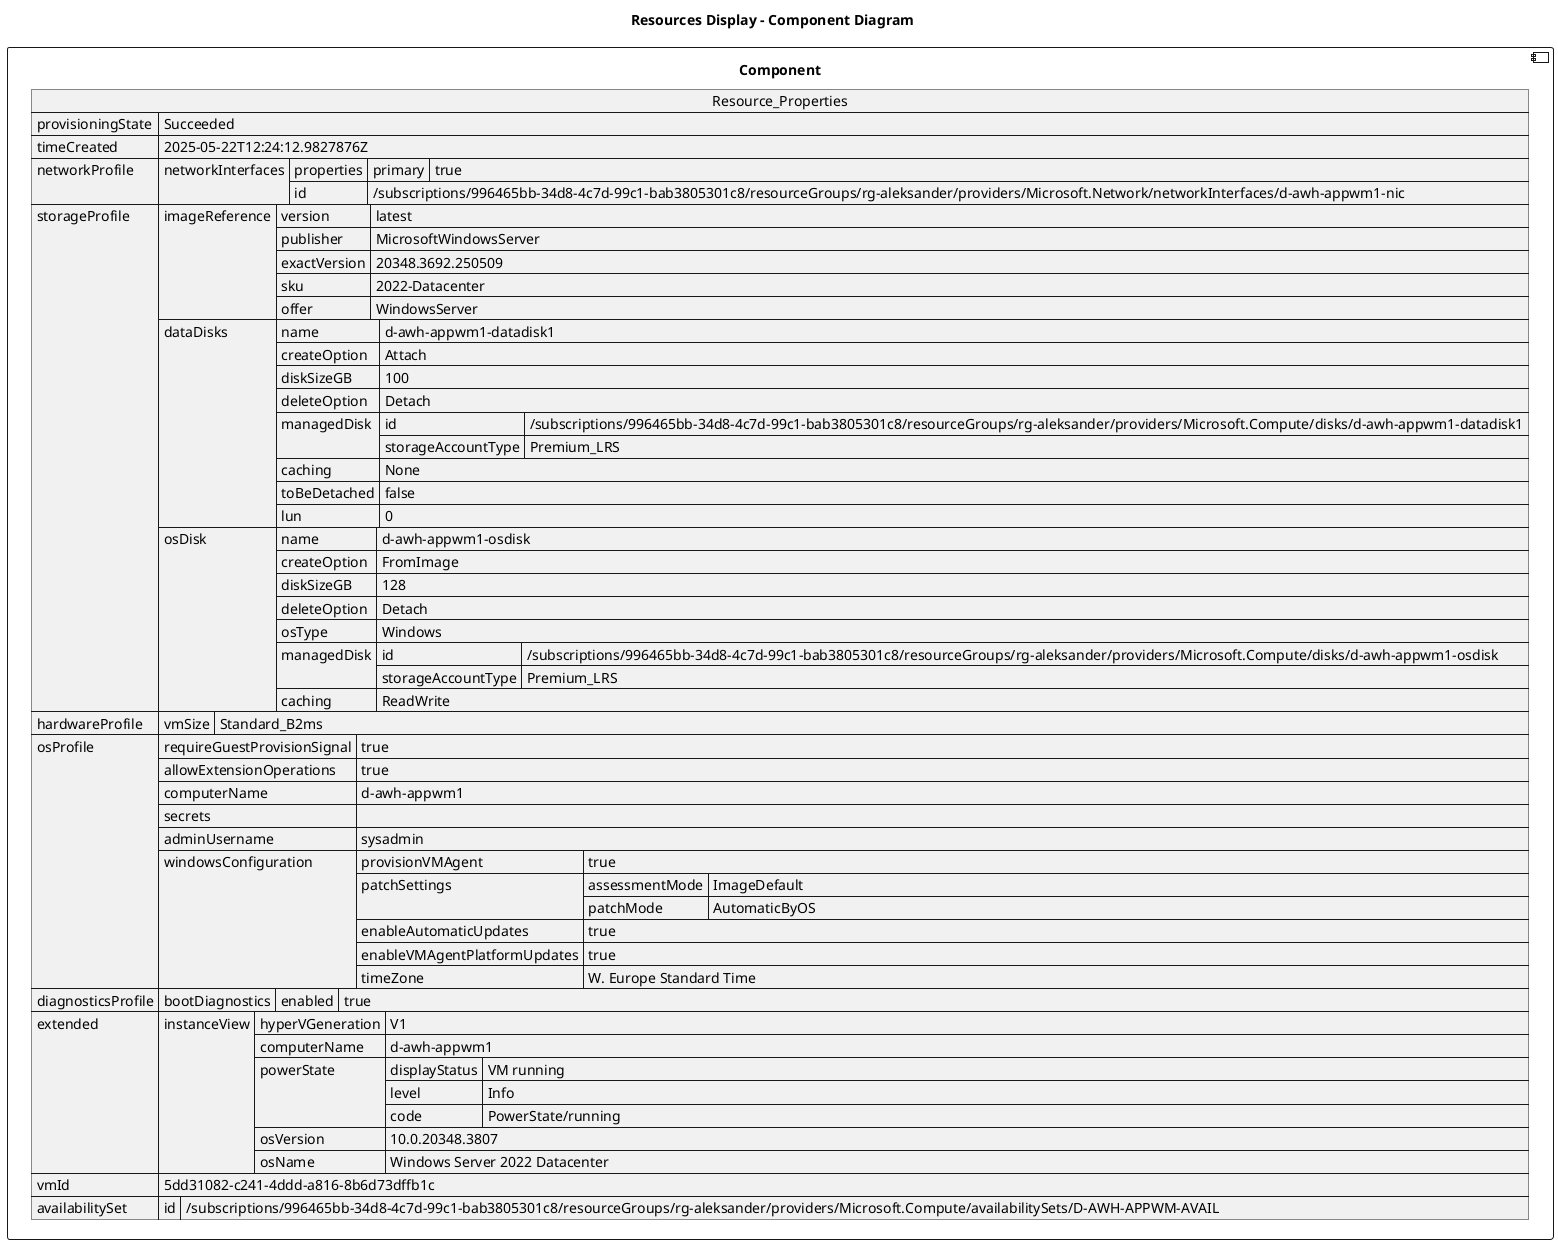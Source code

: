 @startuml

title Resources Display - Component Diagram

component Component {

json  Resource_Properties {
  "provisioningState": "Succeeded",
  "timeCreated": "2025-05-22T12:24:12.9827876Z",
  "networkProfile": {
    "networkInterfaces": [
      {
        "properties": {
          "primary": true
        },
        "id": "/subscriptions/996465bb-34d8-4c7d-99c1-bab3805301c8/resourceGroups/rg-aleksander/providers/Microsoft.Network/networkInterfaces/d-awh-appwm1-nic"
      }
    ]
  },
  "storageProfile": {
    "imageReference": {
      "version": "latest",
      "publisher": "MicrosoftWindowsServer",
      "exactVersion": "20348.3692.250509",
      "sku": "2022-Datacenter",
      "offer": "WindowsServer"
    },
    "dataDisks": [
      {
        "name": "d-awh-appwm1-datadisk1",
        "createOption": "Attach",
        "diskSizeGB": 100,
        "deleteOption": "Detach",
        "managedDisk": {
          "id": "/subscriptions/996465bb-34d8-4c7d-99c1-bab3805301c8/resourceGroups/rg-aleksander/providers/Microsoft.Compute/disks/d-awh-appwm1-datadisk1",
          "storageAccountType": "Premium_LRS"
        },
        "caching": "None",
        "toBeDetached": false,
        "lun": 0
      }
    ],
    "osDisk": {
      "name": "d-awh-appwm1-osdisk",
      "createOption": "FromImage",
      "diskSizeGB": 128,
      "deleteOption": "Detach",
      "osType": "Windows",
      "managedDisk": {
        "id": "/subscriptions/996465bb-34d8-4c7d-99c1-bab3805301c8/resourceGroups/rg-aleksander/providers/Microsoft.Compute/disks/d-awh-appwm1-osdisk",
        "storageAccountType": "Premium_LRS"
      },
      "caching": "ReadWrite"
    }
  },
  "hardwareProfile": {
    "vmSize": "Standard_B2ms"
  },
  "osProfile": {
    "requireGuestProvisionSignal": true,
    "allowExtensionOperations": true,
    "computerName": "d-awh-appwm1",
    "secrets": [],
    "adminUsername": "sysadmin",
    "windowsConfiguration": {
      "provisionVMAgent": true,
      "patchSettings": {
        "assessmentMode": "ImageDefault",
        "patchMode": "AutomaticByOS"
      },
      "enableAutomaticUpdates": true,
      "enableVMAgentPlatformUpdates": true,
      "timeZone": "W. Europe Standard Time"
    }
  },
  "diagnosticsProfile": {
    "bootDiagnostics": {
      "enabled": true
    }
  },
  "extended": {
    "instanceView": {
      "hyperVGeneration": "V1",
      "computerName": "d-awh-appwm1",
      "powerState": {
        "displayStatus": "VM running",
        "level": "Info",
        "code": "PowerState/running"
      },
      "osVersion": "10.0.20348.3807",
      "osName": "Windows Server 2022 Datacenter"
    }
  },
  "vmId": "5dd31082-c241-4ddd-a816-8b6d73dffb1c",
  "availabilitySet": {
    "id": "/subscriptions/996465bb-34d8-4c7d-99c1-bab3805301c8/resourceGroups/rg-aleksander/providers/Microsoft.Compute/availabilitySets/D-AWH-APPWM-AVAIL"
  }
}
}
@enduml
